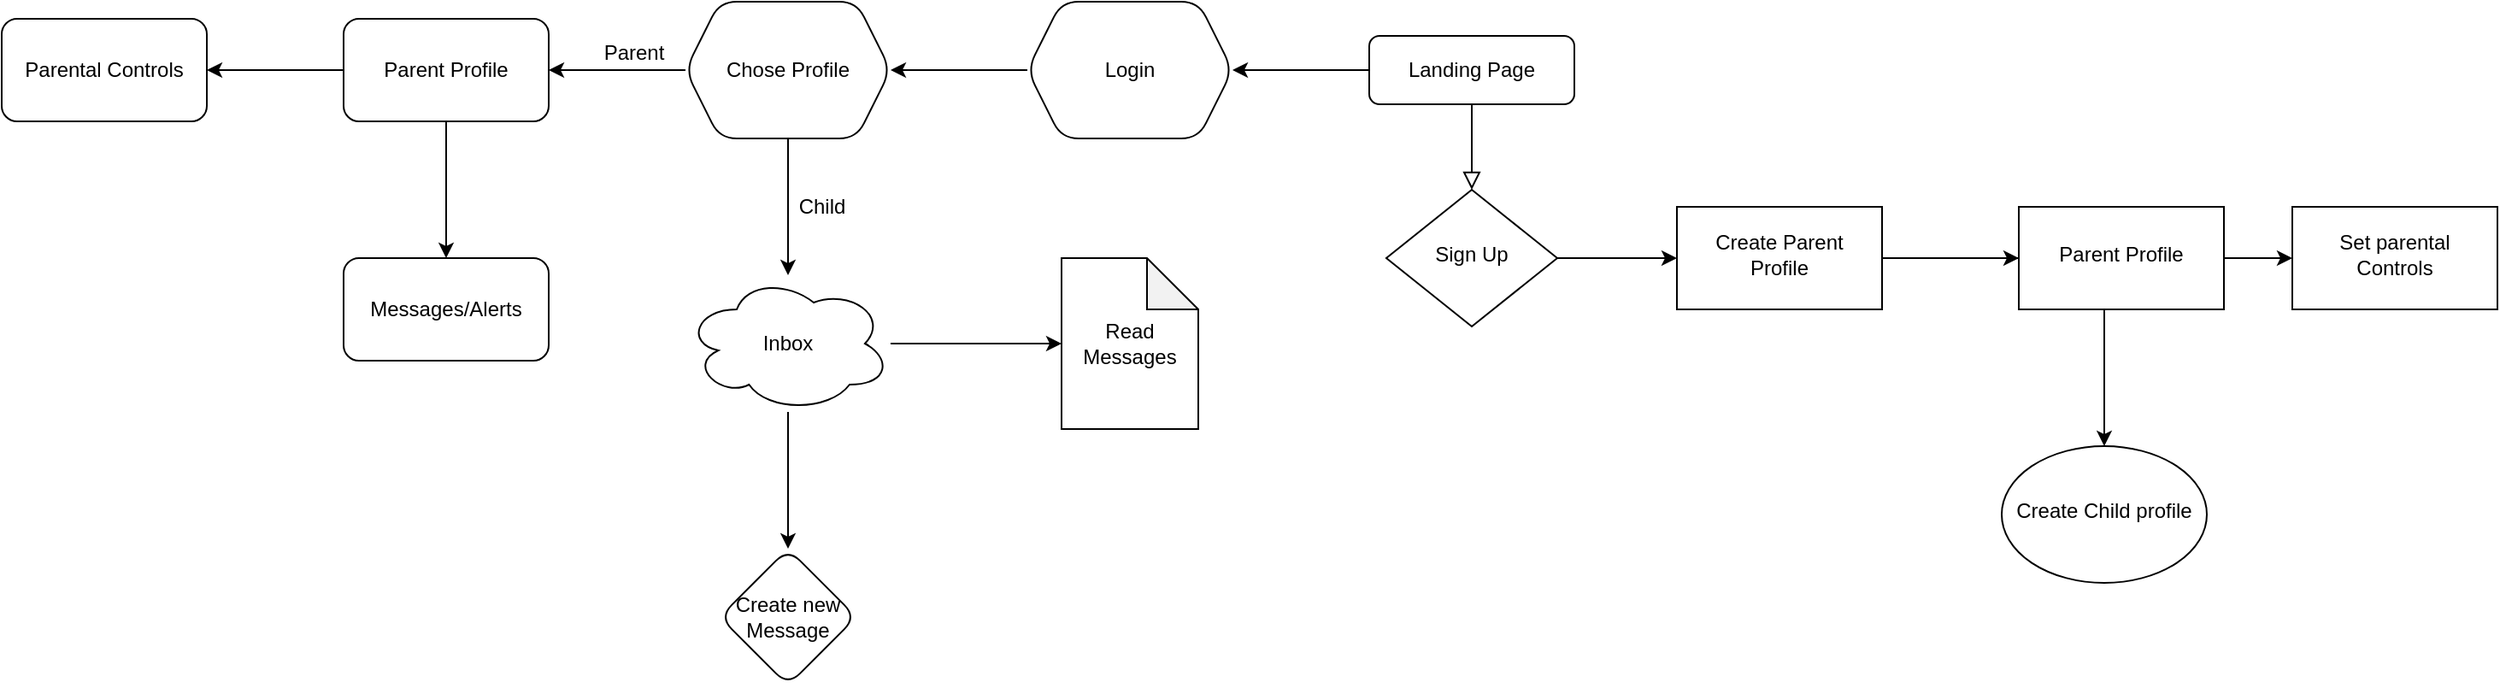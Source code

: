 <mxfile version="14.3.0" type="github">
  <diagram id="C5RBs43oDa-KdzZeNtuy" name="Page-1">
    <mxGraphModel dx="1448" dy="568" grid="1" gridSize="10" guides="1" tooltips="1" connect="1" arrows="1" fold="1" page="1" pageScale="1" pageWidth="827" pageHeight="1169" math="0" shadow="0">
      <root>
        <mxCell id="WIyWlLk6GJQsqaUBKTNV-0" />
        <mxCell id="WIyWlLk6GJQsqaUBKTNV-1" parent="WIyWlLk6GJQsqaUBKTNV-0" />
        <mxCell id="WIyWlLk6GJQsqaUBKTNV-2" value="" style="rounded=0;html=1;jettySize=auto;orthogonalLoop=1;fontSize=11;endArrow=block;endFill=0;endSize=8;strokeWidth=1;shadow=0;labelBackgroundColor=none;edgeStyle=orthogonalEdgeStyle;" parent="WIyWlLk6GJQsqaUBKTNV-1" source="WIyWlLk6GJQsqaUBKTNV-3" target="WIyWlLk6GJQsqaUBKTNV-6" edge="1">
          <mxGeometry relative="1" as="geometry" />
        </mxCell>
        <mxCell id="m7V7Sn8osEWsgWAGHdAP-11" value="" style="edgeStyle=orthogonalEdgeStyle;rounded=0;orthogonalLoop=1;jettySize=auto;html=1;" parent="WIyWlLk6GJQsqaUBKTNV-1" source="WIyWlLk6GJQsqaUBKTNV-3" target="m7V7Sn8osEWsgWAGHdAP-10" edge="1">
          <mxGeometry relative="1" as="geometry" />
        </mxCell>
        <mxCell id="WIyWlLk6GJQsqaUBKTNV-3" value="Landing Page" style="rounded=1;whiteSpace=wrap;html=1;fontSize=12;glass=0;strokeWidth=1;shadow=0;" parent="WIyWlLk6GJQsqaUBKTNV-1" vertex="1">
          <mxGeometry x="160" y="80" width="120" height="40" as="geometry" />
        </mxCell>
        <mxCell id="m7V7Sn8osEWsgWAGHdAP-5" value="" style="edgeStyle=orthogonalEdgeStyle;rounded=0;orthogonalLoop=1;jettySize=auto;html=1;" parent="WIyWlLk6GJQsqaUBKTNV-1" source="WIyWlLk6GJQsqaUBKTNV-6" target="m7V7Sn8osEWsgWAGHdAP-4" edge="1">
          <mxGeometry relative="1" as="geometry" />
        </mxCell>
        <mxCell id="WIyWlLk6GJQsqaUBKTNV-6" value="Sign Up" style="rhombus;whiteSpace=wrap;html=1;shadow=0;fontFamily=Helvetica;fontSize=12;align=center;strokeWidth=1;spacing=6;spacingTop=-4;" parent="WIyWlLk6GJQsqaUBKTNV-1" vertex="1">
          <mxGeometry x="170" y="170" width="100" height="80" as="geometry" />
        </mxCell>
        <mxCell id="m7V7Sn8osEWsgWAGHdAP-7" value="" style="edgeStyle=orthogonalEdgeStyle;rounded=0;orthogonalLoop=1;jettySize=auto;html=1;" parent="WIyWlLk6GJQsqaUBKTNV-1" source="m7V7Sn8osEWsgWAGHdAP-4" target="m7V7Sn8osEWsgWAGHdAP-6" edge="1">
          <mxGeometry relative="1" as="geometry" />
        </mxCell>
        <mxCell id="m7V7Sn8osEWsgWAGHdAP-21" value="" style="edgeStyle=orthogonalEdgeStyle;rounded=0;orthogonalLoop=1;jettySize=auto;html=1;" parent="WIyWlLk6GJQsqaUBKTNV-1" source="m7V7Sn8osEWsgWAGHdAP-4" target="m7V7Sn8osEWsgWAGHdAP-20" edge="1">
          <mxGeometry relative="1" as="geometry" />
        </mxCell>
        <mxCell id="m7V7Sn8osEWsgWAGHdAP-4" value="Create Parent Profile" style="whiteSpace=wrap;html=1;shadow=0;strokeWidth=1;spacing=6;spacingTop=-4;" parent="WIyWlLk6GJQsqaUBKTNV-1" vertex="1">
          <mxGeometry x="340" y="180" width="120" height="60" as="geometry" />
        </mxCell>
        <mxCell id="bpLDAsdAK411dj6YcbkQ-1" value="" style="edgeStyle=orthogonalEdgeStyle;rounded=0;orthogonalLoop=1;jettySize=auto;html=1;" parent="WIyWlLk6GJQsqaUBKTNV-1" source="m7V7Sn8osEWsgWAGHdAP-6" target="bpLDAsdAK411dj6YcbkQ-0" edge="1">
          <mxGeometry relative="1" as="geometry" />
        </mxCell>
        <mxCell id="m7V7Sn8osEWsgWAGHdAP-6" value="Parent Profile" style="whiteSpace=wrap;html=1;shadow=0;strokeWidth=1;spacing=6;spacingTop=-4;" parent="WIyWlLk6GJQsqaUBKTNV-1" vertex="1">
          <mxGeometry x="540" y="180" width="120" height="60" as="geometry" />
        </mxCell>
        <mxCell id="m7V7Sn8osEWsgWAGHdAP-13" value="" style="edgeStyle=orthogonalEdgeStyle;rounded=0;orthogonalLoop=1;jettySize=auto;html=1;" parent="WIyWlLk6GJQsqaUBKTNV-1" source="m7V7Sn8osEWsgWAGHdAP-10" target="m7V7Sn8osEWsgWAGHdAP-12" edge="1">
          <mxGeometry relative="1" as="geometry" />
        </mxCell>
        <mxCell id="m7V7Sn8osEWsgWAGHdAP-10" value="Login" style="shape=hexagon;perimeter=hexagonPerimeter2;whiteSpace=wrap;html=1;fixedSize=1;rounded=1;shadow=0;strokeWidth=1;glass=0;" parent="WIyWlLk6GJQsqaUBKTNV-1" vertex="1">
          <mxGeometry x="-40" y="60" width="120" height="80" as="geometry" />
        </mxCell>
        <mxCell id="m7V7Sn8osEWsgWAGHdAP-15" value="" style="edgeStyle=orthogonalEdgeStyle;rounded=0;orthogonalLoop=1;jettySize=auto;html=1;" parent="WIyWlLk6GJQsqaUBKTNV-1" source="m7V7Sn8osEWsgWAGHdAP-12" target="m7V7Sn8osEWsgWAGHdAP-14" edge="1">
          <mxGeometry relative="1" as="geometry" />
        </mxCell>
        <mxCell id="kK63E5BtAxR1k83QR-6p-2" value="" style="edgeStyle=orthogonalEdgeStyle;rounded=0;orthogonalLoop=1;jettySize=auto;html=1;" edge="1" parent="WIyWlLk6GJQsqaUBKTNV-1" source="m7V7Sn8osEWsgWAGHdAP-12" target="kK63E5BtAxR1k83QR-6p-1">
          <mxGeometry relative="1" as="geometry" />
        </mxCell>
        <mxCell id="m7V7Sn8osEWsgWAGHdAP-12" value="Chose Profile" style="shape=hexagon;perimeter=hexagonPerimeter2;whiteSpace=wrap;html=1;fixedSize=1;rounded=1;shadow=0;strokeWidth=1;glass=0;" parent="WIyWlLk6GJQsqaUBKTNV-1" vertex="1">
          <mxGeometry x="-240" y="60" width="120" height="80" as="geometry" />
        </mxCell>
        <mxCell id="m7V7Sn8osEWsgWAGHdAP-17" value="" style="edgeStyle=orthogonalEdgeStyle;rounded=0;orthogonalLoop=1;jettySize=auto;html=1;" parent="WIyWlLk6GJQsqaUBKTNV-1" source="m7V7Sn8osEWsgWAGHdAP-14" target="m7V7Sn8osEWsgWAGHdAP-16" edge="1">
          <mxGeometry relative="1" as="geometry" />
        </mxCell>
        <mxCell id="m7V7Sn8osEWsgWAGHdAP-19" value="" style="edgeStyle=orthogonalEdgeStyle;rounded=0;orthogonalLoop=1;jettySize=auto;html=1;" parent="WIyWlLk6GJQsqaUBKTNV-1" source="m7V7Sn8osEWsgWAGHdAP-14" target="m7V7Sn8osEWsgWAGHdAP-18" edge="1">
          <mxGeometry relative="1" as="geometry" />
        </mxCell>
        <mxCell id="m7V7Sn8osEWsgWAGHdAP-14" value="Inbox" style="ellipse;shape=cloud;whiteSpace=wrap;html=1;rounded=1;shadow=0;strokeWidth=1;glass=0;" parent="WIyWlLk6GJQsqaUBKTNV-1" vertex="1">
          <mxGeometry x="-240" y="220" width="120" height="80" as="geometry" />
        </mxCell>
        <mxCell id="m7V7Sn8osEWsgWAGHdAP-16" value="Read Messages" style="shape=note;whiteSpace=wrap;html=1;backgroundOutline=1;darkOpacity=0.05;rounded=1;shadow=0;strokeWidth=1;glass=0;" parent="WIyWlLk6GJQsqaUBKTNV-1" vertex="1">
          <mxGeometry x="-20" y="210" width="80" height="100" as="geometry" />
        </mxCell>
        <mxCell id="m7V7Sn8osEWsgWAGHdAP-18" value="Create new Message" style="rhombus;whiteSpace=wrap;html=1;rounded=1;shadow=0;strokeWidth=1;glass=0;" parent="WIyWlLk6GJQsqaUBKTNV-1" vertex="1">
          <mxGeometry x="-220" y="380" width="80" height="80" as="geometry" />
        </mxCell>
        <mxCell id="m7V7Sn8osEWsgWAGHdAP-20" value="Create Child profile" style="ellipse;whiteSpace=wrap;html=1;shadow=0;strokeWidth=1;spacing=6;spacingTop=-4;" parent="WIyWlLk6GJQsqaUBKTNV-1" vertex="1">
          <mxGeometry x="530" y="320" width="120" height="80" as="geometry" />
        </mxCell>
        <mxCell id="bpLDAsdAK411dj6YcbkQ-0" value="Set parental Controls" style="whiteSpace=wrap;html=1;shadow=0;strokeWidth=1;spacing=6;spacingTop=-4;" parent="WIyWlLk6GJQsqaUBKTNV-1" vertex="1">
          <mxGeometry x="700" y="180" width="120" height="60" as="geometry" />
        </mxCell>
        <mxCell id="kK63E5BtAxR1k83QR-6p-0" value="Child" style="text;html=1;strokeColor=none;fillColor=none;align=center;verticalAlign=middle;whiteSpace=wrap;rounded=0;" vertex="1" parent="WIyWlLk6GJQsqaUBKTNV-1">
          <mxGeometry x="-180" y="170" width="40" height="20" as="geometry" />
        </mxCell>
        <mxCell id="kK63E5BtAxR1k83QR-6p-6" value="" style="edgeStyle=orthogonalEdgeStyle;rounded=0;orthogonalLoop=1;jettySize=auto;html=1;" edge="1" parent="WIyWlLk6GJQsqaUBKTNV-1" source="kK63E5BtAxR1k83QR-6p-1" target="kK63E5BtAxR1k83QR-6p-5">
          <mxGeometry relative="1" as="geometry" />
        </mxCell>
        <mxCell id="kK63E5BtAxR1k83QR-6p-8" value="" style="edgeStyle=orthogonalEdgeStyle;rounded=0;orthogonalLoop=1;jettySize=auto;html=1;" edge="1" parent="WIyWlLk6GJQsqaUBKTNV-1" source="kK63E5BtAxR1k83QR-6p-1" target="kK63E5BtAxR1k83QR-6p-7">
          <mxGeometry relative="1" as="geometry" />
        </mxCell>
        <mxCell id="kK63E5BtAxR1k83QR-6p-1" value="Parent Profile" style="whiteSpace=wrap;html=1;rounded=1;shadow=0;strokeWidth=1;glass=0;" vertex="1" parent="WIyWlLk6GJQsqaUBKTNV-1">
          <mxGeometry x="-440" y="70" width="120" height="60" as="geometry" />
        </mxCell>
        <mxCell id="kK63E5BtAxR1k83QR-6p-5" value="Parental Controls" style="whiteSpace=wrap;html=1;rounded=1;shadow=0;strokeWidth=1;glass=0;" vertex="1" parent="WIyWlLk6GJQsqaUBKTNV-1">
          <mxGeometry x="-640" y="70" width="120" height="60" as="geometry" />
        </mxCell>
        <mxCell id="kK63E5BtAxR1k83QR-6p-7" value="Messages/Alerts" style="whiteSpace=wrap;html=1;rounded=1;shadow=0;strokeWidth=1;glass=0;" vertex="1" parent="WIyWlLk6GJQsqaUBKTNV-1">
          <mxGeometry x="-440" y="210" width="120" height="60" as="geometry" />
        </mxCell>
        <mxCell id="kK63E5BtAxR1k83QR-6p-9" value="Parent" style="text;html=1;strokeColor=none;fillColor=none;align=center;verticalAlign=middle;whiteSpace=wrap;rounded=0;" vertex="1" parent="WIyWlLk6GJQsqaUBKTNV-1">
          <mxGeometry x="-290" y="80" width="40" height="20" as="geometry" />
        </mxCell>
      </root>
    </mxGraphModel>
  </diagram>
</mxfile>
